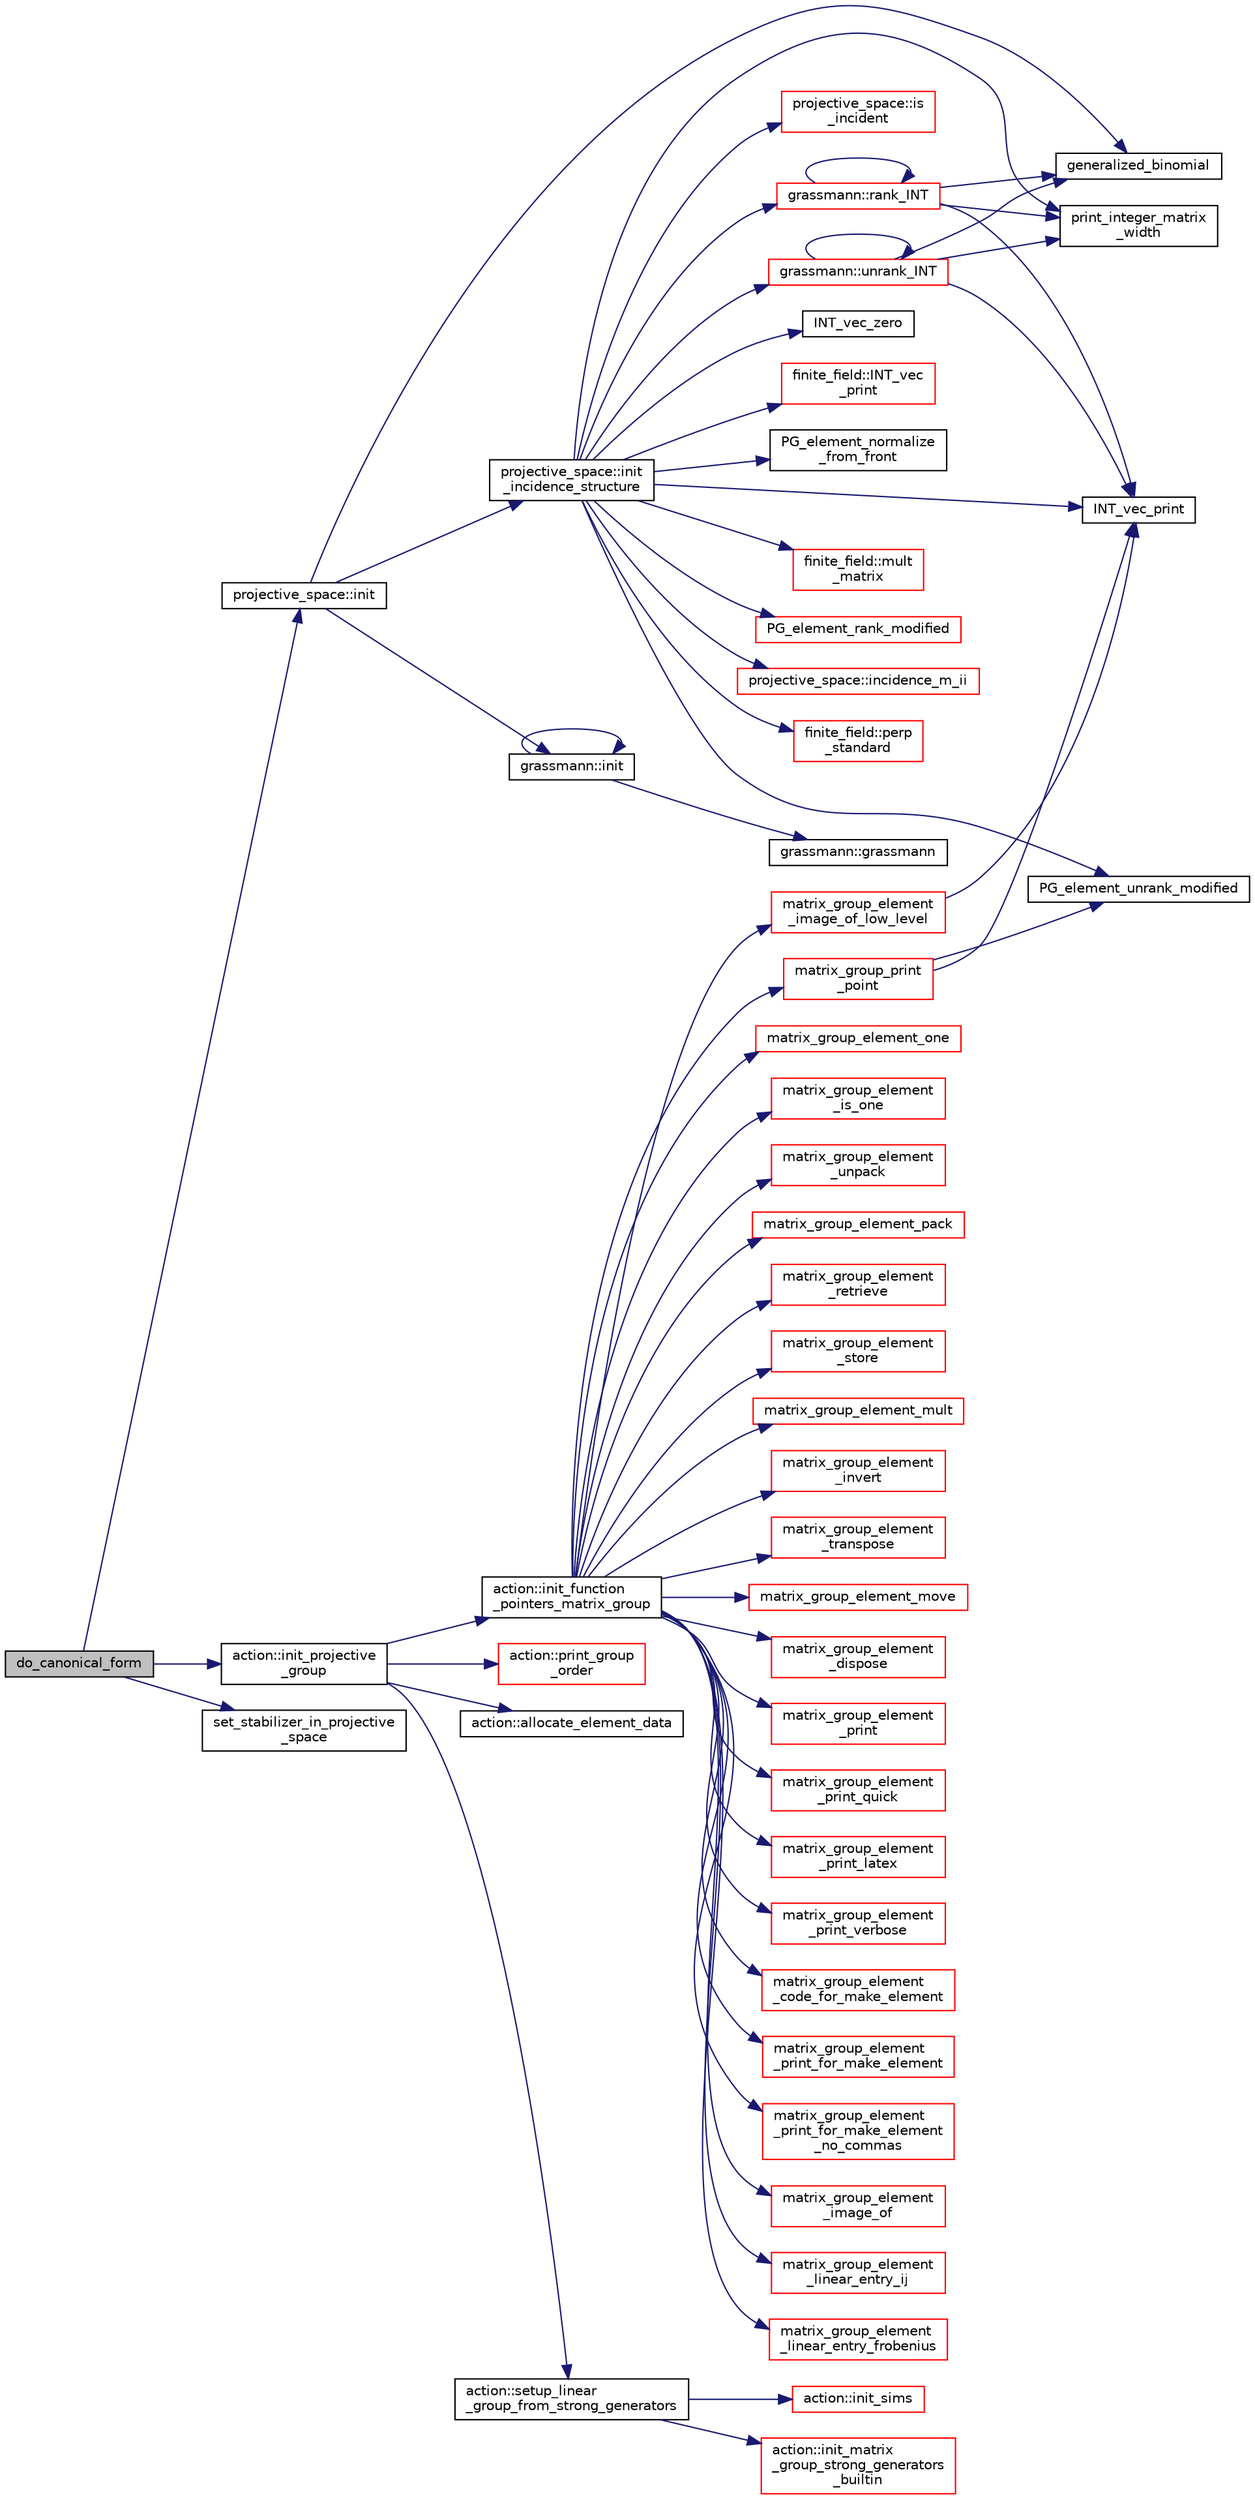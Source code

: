 digraph "do_canonical_form"
{
  edge [fontname="Helvetica",fontsize="10",labelfontname="Helvetica",labelfontsize="10"];
  node [fontname="Helvetica",fontsize="10",shape=record];
  rankdir="LR";
  Node1254 [label="do_canonical_form",height=0.2,width=0.4,color="black", fillcolor="grey75", style="filled", fontcolor="black"];
  Node1254 -> Node1255 [color="midnightblue",fontsize="10",style="solid",fontname="Helvetica"];
  Node1255 [label="projective_space::init",height=0.2,width=0.4,color="black", fillcolor="white", style="filled",URL="$d2/d17/classprojective__space.html#a8a1efa40df92744519365f82e4740dab"];
  Node1255 -> Node1256 [color="midnightblue",fontsize="10",style="solid",fontname="Helvetica"];
  Node1256 [label="grassmann::init",height=0.2,width=0.4,color="black", fillcolor="white", style="filled",URL="$df/d02/classgrassmann.html#a2e8cf7b9f203254493d7c2607c17d498"];
  Node1256 -> Node1257 [color="midnightblue",fontsize="10",style="solid",fontname="Helvetica"];
  Node1257 [label="grassmann::grassmann",height=0.2,width=0.4,color="black", fillcolor="white", style="filled",URL="$df/d02/classgrassmann.html#a252a85d3b74eb4fbd5771f4152a5f272"];
  Node1256 -> Node1256 [color="midnightblue",fontsize="10",style="solid",fontname="Helvetica"];
  Node1255 -> Node1258 [color="midnightblue",fontsize="10",style="solid",fontname="Helvetica"];
  Node1258 [label="generalized_binomial",height=0.2,width=0.4,color="black", fillcolor="white", style="filled",URL="$d2/d7c/combinatorics_8_c.html#a24762dc22e45175d18ec1ec1d2556ae8"];
  Node1255 -> Node1259 [color="midnightblue",fontsize="10",style="solid",fontname="Helvetica"];
  Node1259 [label="projective_space::init\l_incidence_structure",height=0.2,width=0.4,color="black", fillcolor="white", style="filled",URL="$d2/d17/classprojective__space.html#a1e59490325e045cc52674a3706780aed"];
  Node1259 -> Node1260 [color="midnightblue",fontsize="10",style="solid",fontname="Helvetica"];
  Node1260 [label="INT_vec_zero",height=0.2,width=0.4,color="black", fillcolor="white", style="filled",URL="$df/dbf/sajeeb_8_c.html#aa8c9c7977203577026080f546fe4980f"];
  Node1259 -> Node1261 [color="midnightblue",fontsize="10",style="solid",fontname="Helvetica"];
  Node1261 [label="PG_element_unrank_modified",height=0.2,width=0.4,color="black", fillcolor="white", style="filled",URL="$d4/d67/geometry_8h.html#a83ae9b605d496f6a90345303f6efae64"];
  Node1259 -> Node1262 [color="midnightblue",fontsize="10",style="solid",fontname="Helvetica"];
  Node1262 [label="INT_vec_print",height=0.2,width=0.4,color="black", fillcolor="white", style="filled",URL="$df/dbf/sajeeb_8_c.html#a79a5901af0b47dd0d694109543c027fe"];
  Node1259 -> Node1263 [color="midnightblue",fontsize="10",style="solid",fontname="Helvetica"];
  Node1263 [label="finite_field::INT_vec\l_print",height=0.2,width=0.4,color="red", fillcolor="white", style="filled",URL="$df/d5a/classfinite__field.html#a9c33a61dedc197e37b014b6f8dc07f06"];
  Node1259 -> Node1267 [color="midnightblue",fontsize="10",style="solid",fontname="Helvetica"];
  Node1267 [label="PG_element_normalize\l_from_front",height=0.2,width=0.4,color="black", fillcolor="white", style="filled",URL="$d4/d67/geometry_8h.html#af675caf5f9975573455c8d93cb56bf95"];
  Node1259 -> Node1268 [color="midnightblue",fontsize="10",style="solid",fontname="Helvetica"];
  Node1268 [label="grassmann::unrank_INT",height=0.2,width=0.4,color="red", fillcolor="white", style="filled",URL="$df/d02/classgrassmann.html#a32079405b95a6da2ba1420567d762d64"];
  Node1268 -> Node1258 [color="midnightblue",fontsize="10",style="solid",fontname="Helvetica"];
  Node1268 -> Node1262 [color="midnightblue",fontsize="10",style="solid",fontname="Helvetica"];
  Node1268 -> Node1268 [color="midnightblue",fontsize="10",style="solid",fontname="Helvetica"];
  Node1268 -> Node1272 [color="midnightblue",fontsize="10",style="solid",fontname="Helvetica"];
  Node1272 [label="print_integer_matrix\l_width",height=0.2,width=0.4,color="black", fillcolor="white", style="filled",URL="$d5/db4/io__and__os_8h.html#aa78f3e73fc2179251bd15adbcc31573f"];
  Node1259 -> Node1272 [color="midnightblue",fontsize="10",style="solid",fontname="Helvetica"];
  Node1259 -> Node1273 [color="midnightblue",fontsize="10",style="solid",fontname="Helvetica"];
  Node1273 [label="grassmann::rank_INT",height=0.2,width=0.4,color="red", fillcolor="white", style="filled",URL="$df/d02/classgrassmann.html#a1fa95ce7ecebd48b04c7a0dc75491184"];
  Node1273 -> Node1272 [color="midnightblue",fontsize="10",style="solid",fontname="Helvetica"];
  Node1273 -> Node1262 [color="midnightblue",fontsize="10",style="solid",fontname="Helvetica"];
  Node1273 -> Node1258 [color="midnightblue",fontsize="10",style="solid",fontname="Helvetica"];
  Node1273 -> Node1273 [color="midnightblue",fontsize="10",style="solid",fontname="Helvetica"];
  Node1259 -> Node1276 [color="midnightblue",fontsize="10",style="solid",fontname="Helvetica"];
  Node1276 [label="finite_field::mult\l_matrix",height=0.2,width=0.4,color="red", fillcolor="white", style="filled",URL="$df/d5a/classfinite__field.html#a48517f15dfd7b21c37e0975855f1ada2"];
  Node1259 -> Node1279 [color="midnightblue",fontsize="10",style="solid",fontname="Helvetica"];
  Node1279 [label="PG_element_rank_modified",height=0.2,width=0.4,color="red", fillcolor="white", style="filled",URL="$d4/d67/geometry_8h.html#a9cd1a8bf5b88a038e33862f6c2c3dd36"];
  Node1259 -> Node1281 [color="midnightblue",fontsize="10",style="solid",fontname="Helvetica"];
  Node1281 [label="projective_space::incidence_m_ii",height=0.2,width=0.4,color="red", fillcolor="white", style="filled",URL="$d2/d17/classprojective__space.html#adafef534cb822f51289101e7d465ede2"];
  Node1259 -> Node1283 [color="midnightblue",fontsize="10",style="solid",fontname="Helvetica"];
  Node1283 [label="finite_field::perp\l_standard",height=0.2,width=0.4,color="red", fillcolor="white", style="filled",URL="$df/d5a/classfinite__field.html#a2f5bc92908aea624a8d9179d2a9ba057"];
  Node1259 -> Node1288 [color="midnightblue",fontsize="10",style="solid",fontname="Helvetica"];
  Node1288 [label="projective_space::is\l_incident",height=0.2,width=0.4,color="red", fillcolor="white", style="filled",URL="$d2/d17/classprojective__space.html#a225780a9f3d266bc425b3be0cf5bc0ff"];
  Node1254 -> Node1290 [color="midnightblue",fontsize="10",style="solid",fontname="Helvetica"];
  Node1290 [label="action::init_projective\l_group",height=0.2,width=0.4,color="black", fillcolor="white", style="filled",URL="$d2/d86/classaction.html#ad943cb9d3828331bf5634c6dbfc31afd"];
  Node1290 -> Node1291 [color="midnightblue",fontsize="10",style="solid",fontname="Helvetica"];
  Node1291 [label="action::init_function\l_pointers_matrix_group",height=0.2,width=0.4,color="black", fillcolor="white", style="filled",URL="$d2/d86/classaction.html#a48cbc0106c21fdcb5ec74a9cf8f4e1d8"];
  Node1291 -> Node1292 [color="midnightblue",fontsize="10",style="solid",fontname="Helvetica"];
  Node1292 [label="matrix_group_element\l_image_of",height=0.2,width=0.4,color="red", fillcolor="white", style="filled",URL="$dc/dd4/group__actions_8h.html#a8d38612045c1883e700453e9cb8ae05e"];
  Node1291 -> Node1306 [color="midnightblue",fontsize="10",style="solid",fontname="Helvetica"];
  Node1306 [label="matrix_group_element\l_image_of_low_level",height=0.2,width=0.4,color="red", fillcolor="white", style="filled",URL="$dc/dd4/group__actions_8h.html#a61f0765b18d490bcb66ed77c0d7af1df"];
  Node1306 -> Node1262 [color="midnightblue",fontsize="10",style="solid",fontname="Helvetica"];
  Node1291 -> Node1307 [color="midnightblue",fontsize="10",style="solid",fontname="Helvetica"];
  Node1307 [label="matrix_group_element\l_linear_entry_ij",height=0.2,width=0.4,color="red", fillcolor="white", style="filled",URL="$dc/dd4/group__actions_8h.html#aa5af466595bcf5f7690af996977461bd"];
  Node1291 -> Node1309 [color="midnightblue",fontsize="10",style="solid",fontname="Helvetica"];
  Node1309 [label="matrix_group_element\l_linear_entry_frobenius",height=0.2,width=0.4,color="red", fillcolor="white", style="filled",URL="$dc/dd4/group__actions_8h.html#a33ea8d238e92b73d5ae85de7aa571e5f"];
  Node1291 -> Node1311 [color="midnightblue",fontsize="10",style="solid",fontname="Helvetica"];
  Node1311 [label="matrix_group_element_one",height=0.2,width=0.4,color="red", fillcolor="white", style="filled",URL="$dc/dd4/group__actions_8h.html#a3369a10e062775325436e0cdc58ad7f7"];
  Node1291 -> Node1315 [color="midnightblue",fontsize="10",style="solid",fontname="Helvetica"];
  Node1315 [label="matrix_group_element\l_is_one",height=0.2,width=0.4,color="red", fillcolor="white", style="filled",URL="$dc/dd4/group__actions_8h.html#a41e2c457ec60d1c9ffb10a71362390a1"];
  Node1291 -> Node1322 [color="midnightblue",fontsize="10",style="solid",fontname="Helvetica"];
  Node1322 [label="matrix_group_element\l_unpack",height=0.2,width=0.4,color="red", fillcolor="white", style="filled",URL="$dc/dd4/group__actions_8h.html#a3821f8c9d4e26962410c97ad9772b3af"];
  Node1291 -> Node1335 [color="midnightblue",fontsize="10",style="solid",fontname="Helvetica"];
  Node1335 [label="matrix_group_element_pack",height=0.2,width=0.4,color="red", fillcolor="white", style="filled",URL="$dc/dd4/group__actions_8h.html#a3432aa42c876df32887d4c7451287a5e"];
  Node1291 -> Node1339 [color="midnightblue",fontsize="10",style="solid",fontname="Helvetica"];
  Node1339 [label="matrix_group_element\l_retrieve",height=0.2,width=0.4,color="red", fillcolor="white", style="filled",URL="$dc/dd4/group__actions_8h.html#aefc74c0503168b62ff732d3cc131fdc6"];
  Node1291 -> Node1343 [color="midnightblue",fontsize="10",style="solid",fontname="Helvetica"];
  Node1343 [label="matrix_group_element\l_store",height=0.2,width=0.4,color="red", fillcolor="white", style="filled",URL="$dc/dd4/group__actions_8h.html#a022239b4366d52af91901716d626b518"];
  Node1291 -> Node1348 [color="midnightblue",fontsize="10",style="solid",fontname="Helvetica"];
  Node1348 [label="matrix_group_element_mult",height=0.2,width=0.4,color="red", fillcolor="white", style="filled",URL="$dc/dd4/group__actions_8h.html#ad887a3f020f1e4be419c39ae210ef16f"];
  Node1291 -> Node1355 [color="midnightblue",fontsize="10",style="solid",fontname="Helvetica"];
  Node1355 [label="matrix_group_element\l_invert",height=0.2,width=0.4,color="red", fillcolor="white", style="filled",URL="$dc/dd4/group__actions_8h.html#a7b91b9be761ab433dc1979fba0ff4885"];
  Node1291 -> Node1358 [color="midnightblue",fontsize="10",style="solid",fontname="Helvetica"];
  Node1358 [label="matrix_group_element\l_transpose",height=0.2,width=0.4,color="red", fillcolor="white", style="filled",URL="$dc/dd4/group__actions_8h.html#aaf36ae3e69210e41138ede347ca87e17"];
  Node1291 -> Node1362 [color="midnightblue",fontsize="10",style="solid",fontname="Helvetica"];
  Node1362 [label="matrix_group_element_move",height=0.2,width=0.4,color="red", fillcolor="white", style="filled",URL="$dc/dd4/group__actions_8h.html#aee11a8631b44de7c6e8f8883f905d4ba"];
  Node1291 -> Node1364 [color="midnightblue",fontsize="10",style="solid",fontname="Helvetica"];
  Node1364 [label="matrix_group_element\l_dispose",height=0.2,width=0.4,color="red", fillcolor="white", style="filled",URL="$dc/dd4/group__actions_8h.html#a28120d2087dc07bb997d1aa89319f8fc"];
  Node1291 -> Node1367 [color="midnightblue",fontsize="10",style="solid",fontname="Helvetica"];
  Node1367 [label="matrix_group_element\l_print",height=0.2,width=0.4,color="red", fillcolor="white", style="filled",URL="$dc/dd4/group__actions_8h.html#a713a62ca79f61e584fa43b4498247cc6"];
  Node1291 -> Node1372 [color="midnightblue",fontsize="10",style="solid",fontname="Helvetica"];
  Node1372 [label="matrix_group_element\l_print_quick",height=0.2,width=0.4,color="red", fillcolor="white", style="filled",URL="$dc/dd4/group__actions_8h.html#a856195b883877c6170997dc4b3b321e0"];
  Node1291 -> Node1373 [color="midnightblue",fontsize="10",style="solid",fontname="Helvetica"];
  Node1373 [label="matrix_group_element\l_print_latex",height=0.2,width=0.4,color="red", fillcolor="white", style="filled",URL="$dc/dd4/group__actions_8h.html#a5ef3d1dd2589cd1dfffde4e2883df884"];
  Node1291 -> Node1377 [color="midnightblue",fontsize="10",style="solid",fontname="Helvetica"];
  Node1377 [label="matrix_group_element\l_print_verbose",height=0.2,width=0.4,color="red", fillcolor="white", style="filled",URL="$dc/dd4/group__actions_8h.html#aa5cc004a0b3beeb862b7ced40db8feb2"];
  Node1291 -> Node1378 [color="midnightblue",fontsize="10",style="solid",fontname="Helvetica"];
  Node1378 [label="matrix_group_element\l_code_for_make_element",height=0.2,width=0.4,color="red", fillcolor="white", style="filled",URL="$dc/dd4/group__actions_8h.html#ad6f951b50c8813e31f34304c55ccd2d9"];
  Node1291 -> Node1380 [color="midnightblue",fontsize="10",style="solid",fontname="Helvetica"];
  Node1380 [label="matrix_group_element\l_print_for_make_element",height=0.2,width=0.4,color="red", fillcolor="white", style="filled",URL="$dc/dd4/group__actions_8h.html#a6905197218a258e1199528507d8d9d6b"];
  Node1291 -> Node1382 [color="midnightblue",fontsize="10",style="solid",fontname="Helvetica"];
  Node1382 [label="matrix_group_element\l_print_for_make_element\l_no_commas",height=0.2,width=0.4,color="red", fillcolor="white", style="filled",URL="$dc/dd4/group__actions_8h.html#a087e39e2b3527200e7d4bd434015f959"];
  Node1291 -> Node1384 [color="midnightblue",fontsize="10",style="solid",fontname="Helvetica"];
  Node1384 [label="matrix_group_print\l_point",height=0.2,width=0.4,color="red", fillcolor="white", style="filled",URL="$dc/dd4/group__actions_8h.html#adc53d1d08096c08ec5005c90fa1d2100"];
  Node1384 -> Node1261 [color="midnightblue",fontsize="10",style="solid",fontname="Helvetica"];
  Node1384 -> Node1262 [color="midnightblue",fontsize="10",style="solid",fontname="Helvetica"];
  Node1290 -> Node1385 [color="midnightblue",fontsize="10",style="solid",fontname="Helvetica"];
  Node1385 [label="action::allocate_element_data",height=0.2,width=0.4,color="black", fillcolor="white", style="filled",URL="$d2/d86/classaction.html#adc5f98db8315bfd17fcd2fbb437d8f60"];
  Node1290 -> Node1386 [color="midnightblue",fontsize="10",style="solid",fontname="Helvetica"];
  Node1386 [label="action::setup_linear\l_group_from_strong_generators",height=0.2,width=0.4,color="black", fillcolor="white", style="filled",URL="$d2/d86/classaction.html#a20d2b143cd89f2ce81c02613356f69d1"];
  Node1386 -> Node1387 [color="midnightblue",fontsize="10",style="solid",fontname="Helvetica"];
  Node1387 [label="action::init_matrix\l_group_strong_generators\l_builtin",height=0.2,width=0.4,color="red", fillcolor="white", style="filled",URL="$d2/d86/classaction.html#a0fe9c6af56f4c0826ddec07cb8605ee4"];
  Node1386 -> Node1414 [color="midnightblue",fontsize="10",style="solid",fontname="Helvetica"];
  Node1414 [label="action::init_sims",height=0.2,width=0.4,color="red", fillcolor="white", style="filled",URL="$d2/d86/classaction.html#a74656357e44267b594ede82318fe124c"];
  Node1290 -> Node1417 [color="midnightblue",fontsize="10",style="solid",fontname="Helvetica"];
  Node1417 [label="action::print_group\l_order",height=0.2,width=0.4,color="red", fillcolor="white", style="filled",URL="$d2/d86/classaction.html#aaf5533b61c20a11f8c0efcf7ff718d7d"];
  Node1254 -> Node1419 [color="midnightblue",fontsize="10",style="solid",fontname="Helvetica"];
  Node1419 [label="set_stabilizer_in_projective\l_space",height=0.2,width=0.4,color="black", fillcolor="white", style="filled",URL="$d5/d90/action__global_8_c.html#a31f8ae4c4f20b45ca5a88c3f8c75d2be"];
}
